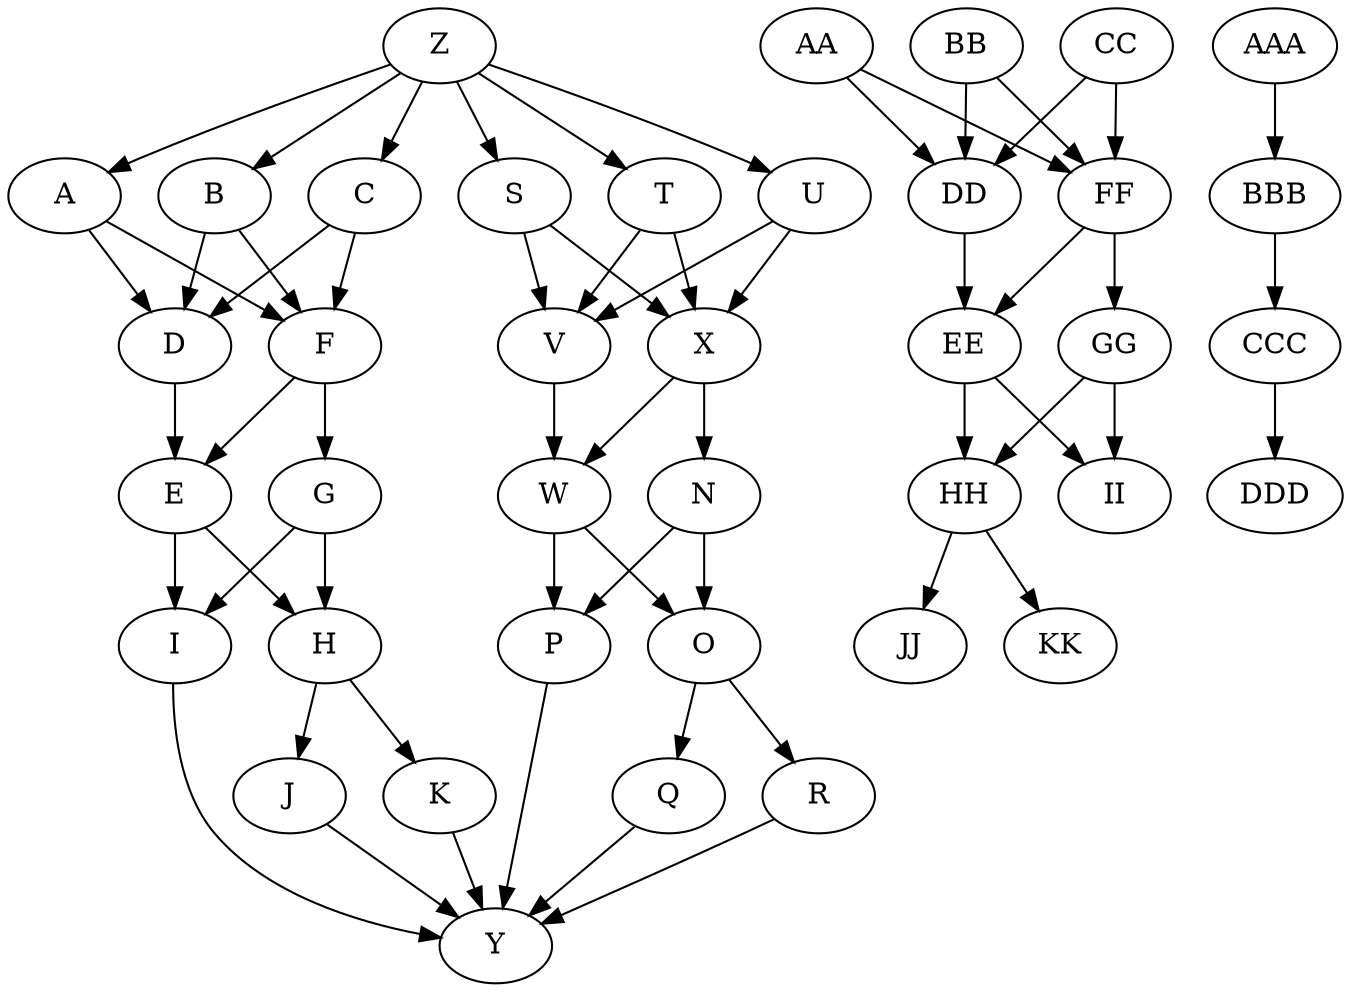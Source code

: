 digraph Clan_parse_test_3 {
	A -> D;
	A -> F;
	B -> D;
	B -> F;
	C -> D;
	C -> F;
	D -> E;
	F -> E;
	F -> G;
	E -> H;
	E -> I;
	G -> H;
	G -> I;
	H -> J;
	H -> K; 

	S -> V;
	S -> X;
	T -> V;
	T -> X;
	U -> V;
	U -> X;
	V -> W;
	X -> W;
	X -> N;
	W -> O;
	W -> P;
	N -> O;
	N -> P;
	O -> Q;
	O -> R;

	Z -> A;
	Z -> B;
	Z -> C;
	Z -> S;
	Z -> T;
	Z -> U;

	I -> Y;
	J -> Y;
	K -> Y;
	P -> Y;
	Q -> Y;
	R -> Y;

	AA -> DD;
	AA -> FF;
	BB -> DD;
	BB -> FF;
	CC -> DD;
	CC -> FF;
	DD -> EE;
	FF -> EE;
	FF -> GG;
	EE -> HH;
	EE -> II;
	GG -> HH;
	GG -> II;
	HH -> JJ;
	HH -> KK; 

	AAA -> BBB;
	BBB -> CCC;
	CCC -> DDD;

}